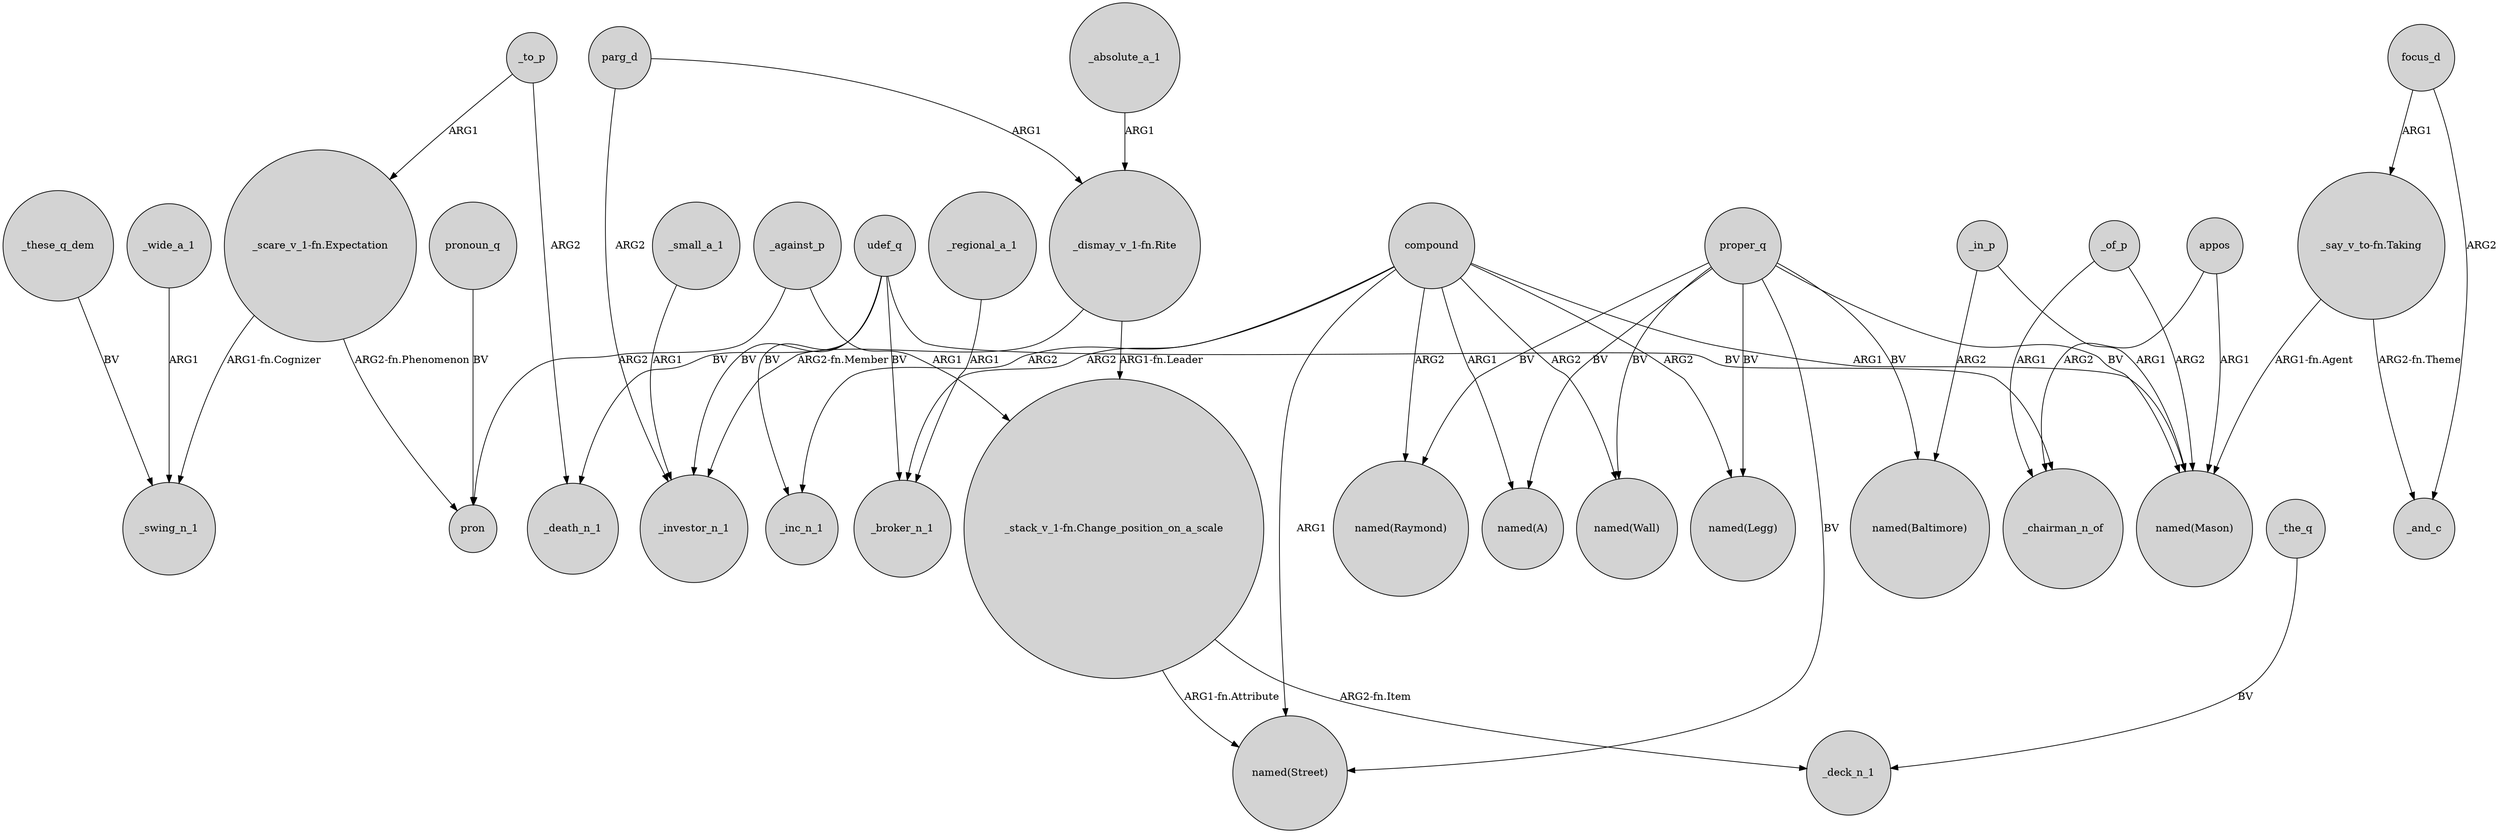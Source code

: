 digraph {
	node [shape=circle style=filled]
	udef_q -> _death_n_1 [label=BV]
	"_stack_v_1-fn.Change_position_on_a_scale" -> "named(Street)" [label="ARG1-fn.Attribute"]
	udef_q -> _broker_n_1 [label=BV]
	focus_d -> "_say_v_to-fn.Taking" [label=ARG1]
	_against_p -> "_stack_v_1-fn.Change_position_on_a_scale" [label=ARG1]
	proper_q -> "named(Mason)" [label=BV]
	"_say_v_to-fn.Taking" -> _and_c [label="ARG2-fn.Theme"]
	udef_q -> _chairman_n_of [label=BV]
	_the_q -> _deck_n_1 [label=BV]
	"_say_v_to-fn.Taking" -> "named(Mason)" [label="ARG1-fn.Agent"]
	_absolute_a_1 -> "_dismay_v_1-fn.Rite" [label=ARG1]
	proper_q -> "named(Raymond)" [label=BV]
	"_dismay_v_1-fn.Rite" -> _investor_n_1 [label="ARG2-fn.Member"]
	_wide_a_1 -> _swing_n_1 [label=ARG1]
	pronoun_q -> pron [label=BV]
	udef_q -> _inc_n_1 [label=BV]
	compound -> "named(Wall)" [label=ARG2]
	_of_p -> "named(Mason)" [label=ARG2]
	_small_a_1 -> _investor_n_1 [label=ARG1]
	compound -> "named(Legg)" [label=ARG2]
	compound -> "named(A)" [label=ARG1]
	proper_q -> "named(Baltimore)" [label=BV]
	proper_q -> "named(A)" [label=BV]
	compound -> _inc_n_1 [label=ARG2]
	compound -> "named(Mason)" [label=ARG1]
	compound -> "named(Street)" [label=ARG1]
	_of_p -> _chairman_n_of [label=ARG1]
	"_stack_v_1-fn.Change_position_on_a_scale" -> _deck_n_1 [label="ARG2-fn.Item"]
	parg_d -> _investor_n_1 [label=ARG2]
	_in_p -> "named(Mason)" [label=ARG1]
	_regional_a_1 -> _broker_n_1 [label=ARG1]
	"_scare_v_1-fn.Expectation" -> _swing_n_1 [label="ARG1-fn.Cognizer"]
	proper_q -> "named(Wall)" [label=BV]
	"_dismay_v_1-fn.Rite" -> "_stack_v_1-fn.Change_position_on_a_scale" [label="ARG1-fn.Leader"]
	_to_p -> _death_n_1 [label=ARG2]
	parg_d -> "_dismay_v_1-fn.Rite" [label=ARG1]
	_these_q_dem -> _swing_n_1 [label=BV]
	appos -> _chairman_n_of [label=ARG2]
	proper_q -> "named(Street)" [label=BV]
	udef_q -> _investor_n_1 [label=BV]
	_against_p -> pron [label=ARG2]
	compound -> "named(Raymond)" [label=ARG2]
	proper_q -> "named(Legg)" [label=BV]
	_to_p -> "_scare_v_1-fn.Expectation" [label=ARG1]
	"_scare_v_1-fn.Expectation" -> pron [label="ARG2-fn.Phenomenon"]
	appos -> "named(Mason)" [label=ARG1]
	focus_d -> _and_c [label=ARG2]
	_in_p -> "named(Baltimore)" [label=ARG2]
	compound -> _broker_n_1 [label=ARG2]
}
